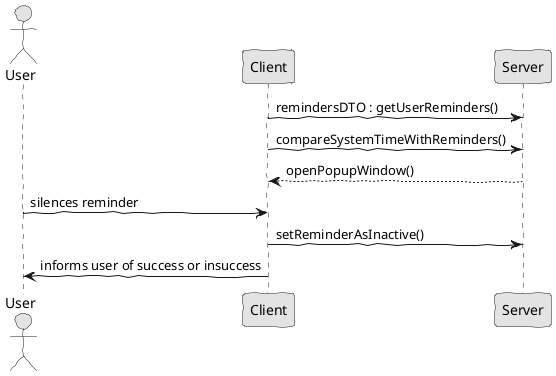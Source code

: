 @startuml  analysis.png
skinparam handwritten true
skinparam monochrome true
skinparam packageStyle rect
skinparam defaultFontName FG Virgil
skinparam shadowing false

actor User

Client->Server : remindersDTO : getUserReminders()
Client->Server : compareSystemTimeWithReminders()
Server-->Client : openPopupWindow()
User->Client : silences reminder
Client->Server : setReminderAsInactive()
Client->User   : informs user of success or insuccess

@enduml